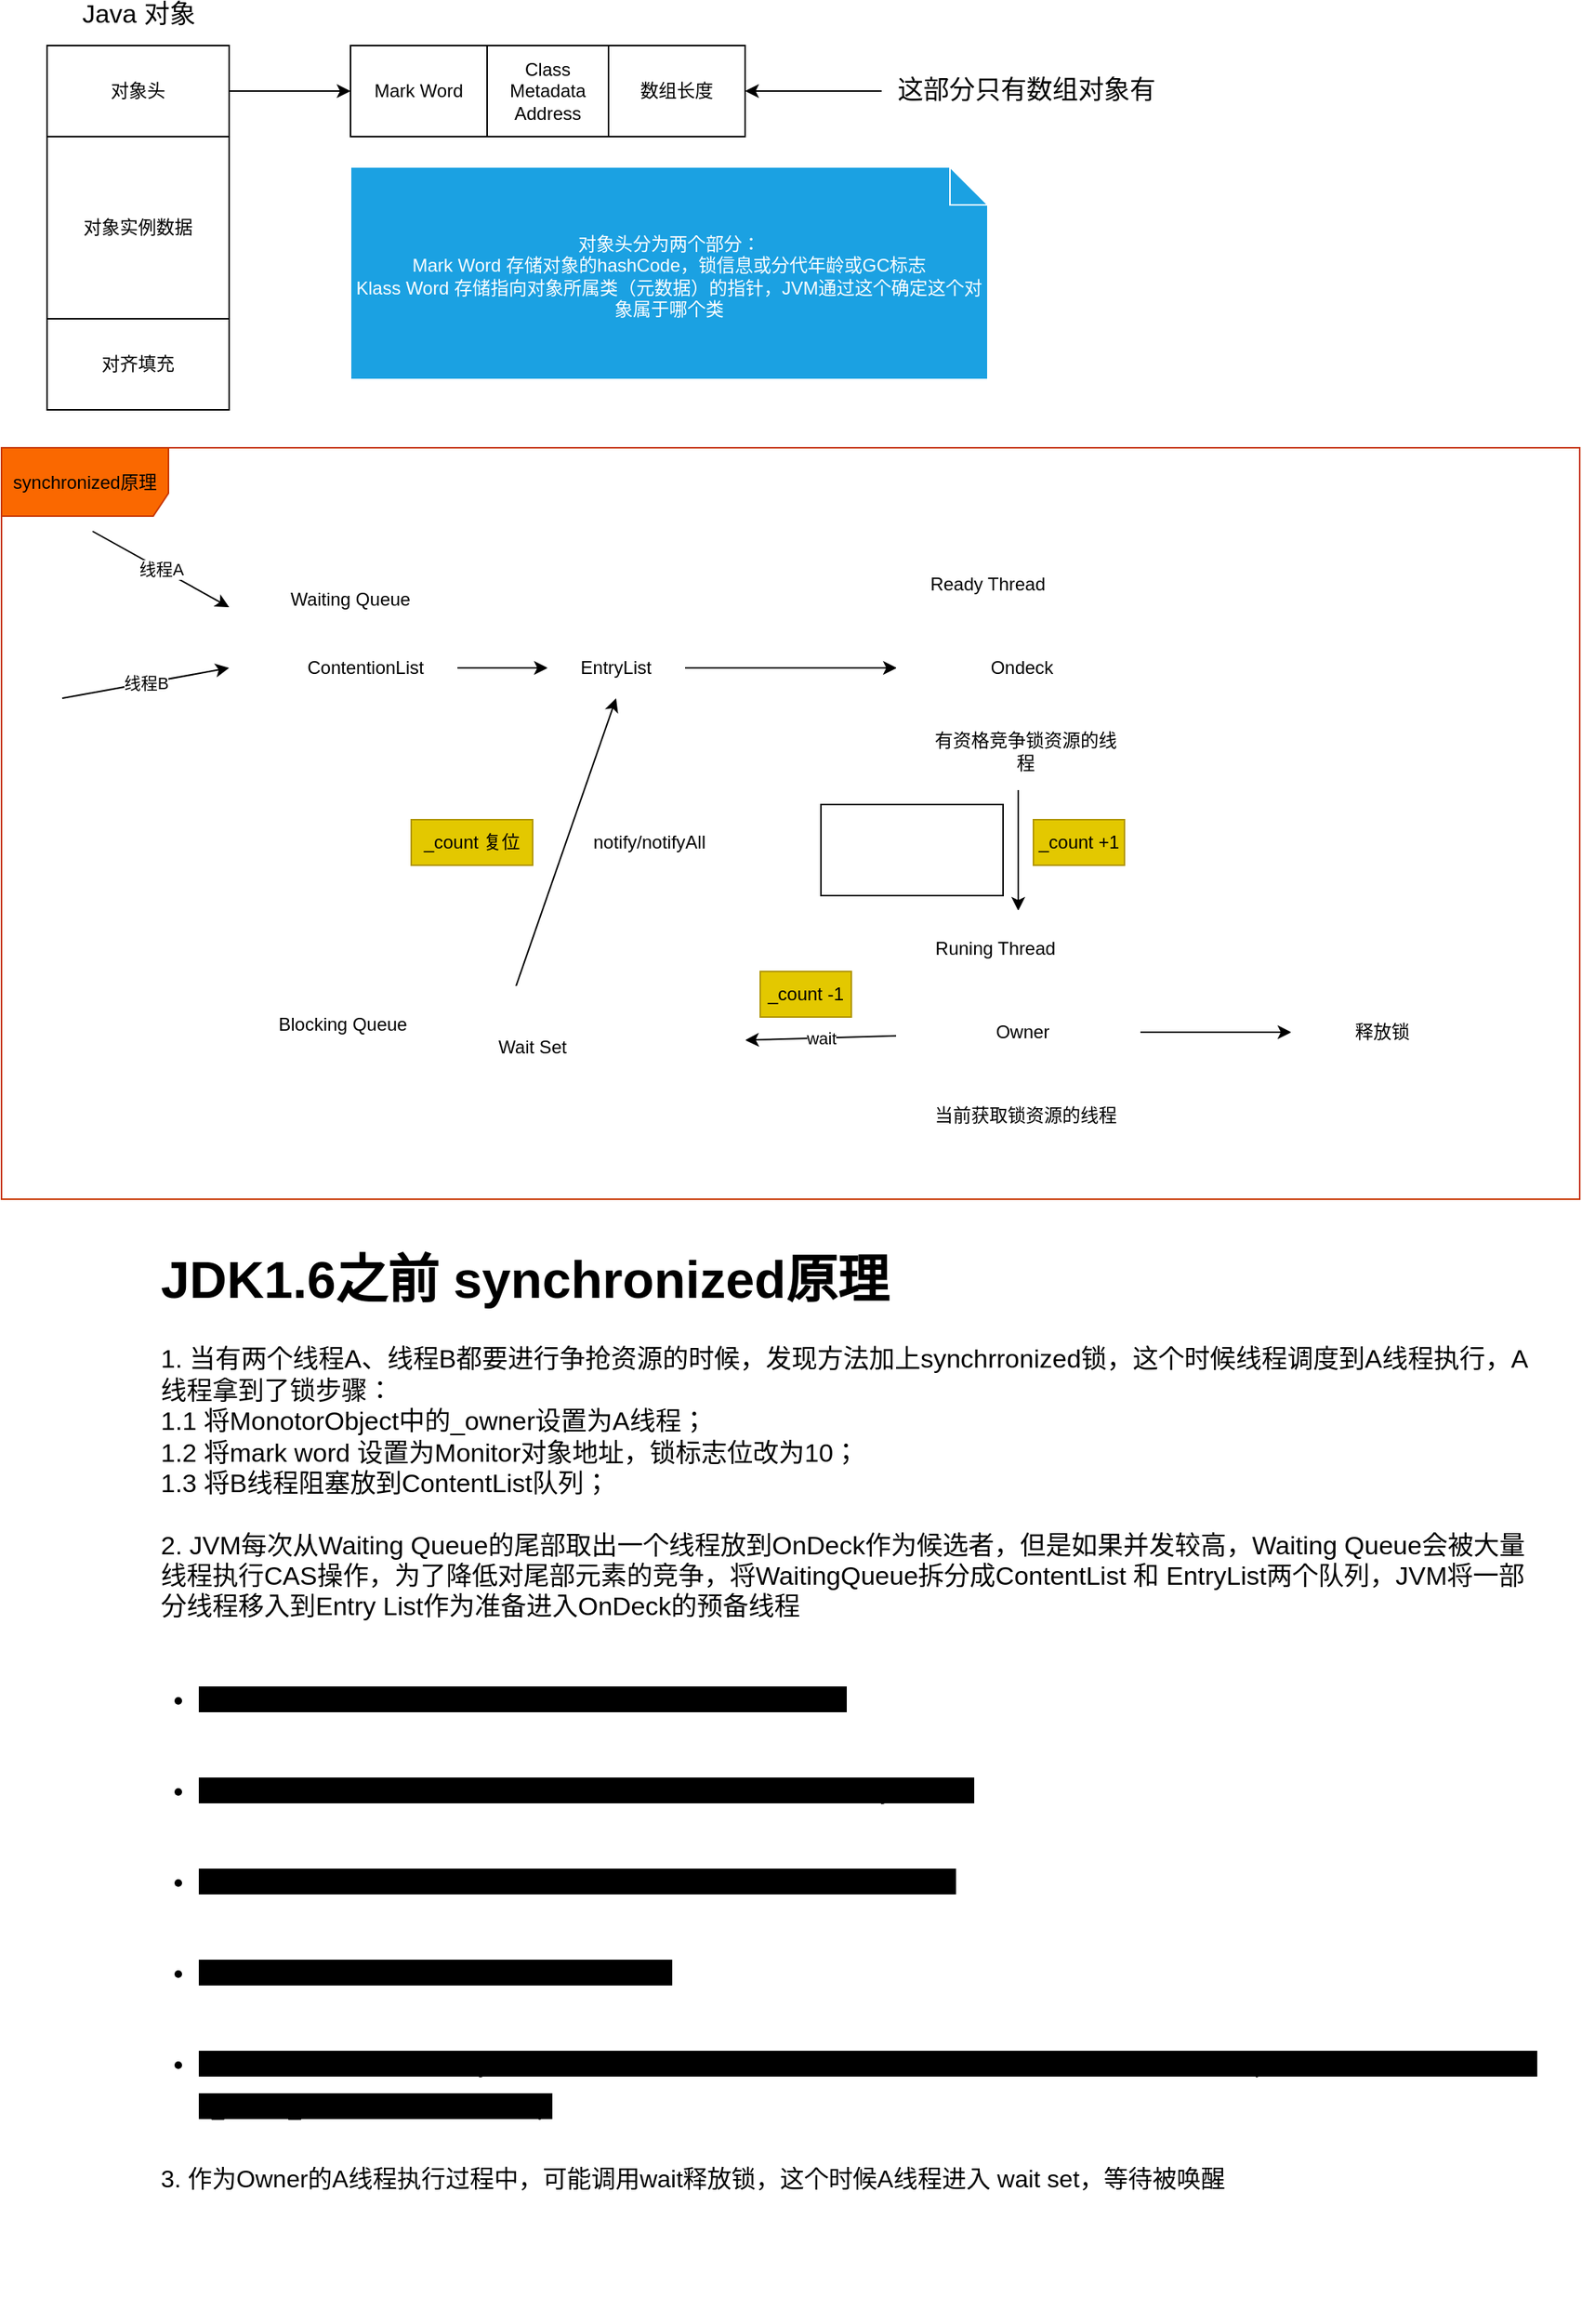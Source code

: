 <mxfile>
    <diagram id="CPlGFjRf_UXyZMOOJN9k" name="jdk1.6-synchronized原理">
        <mxGraphModel dx="1374" dy="790" grid="1" gridSize="10" guides="1" tooltips="1" connect="1" arrows="1" fold="1" page="1" pageScale="1" pageWidth="827" pageHeight="1169" math="0" shadow="0">
            <root>
                <mxCell id="0"/>
                <mxCell id="1" parent="0"/>
                <mxCell id="10" value="" style="edgeStyle=none;html=1;" parent="1" source="5" target="9" edge="1">
                    <mxGeometry relative="1" as="geometry"/>
                </mxCell>
                <mxCell id="5" value="对象头" style="rounded=0;whiteSpace=wrap;html=1;" parent="1" vertex="1">
                    <mxGeometry x="30" y="30" width="120" height="60" as="geometry"/>
                </mxCell>
                <mxCell id="6" value="对象实例数据" style="rounded=0;whiteSpace=wrap;html=1;" parent="1" vertex="1">
                    <mxGeometry x="30" y="90" width="120" height="120" as="geometry"/>
                </mxCell>
                <mxCell id="8" value="对齐填充" style="rounded=0;whiteSpace=wrap;html=1;" parent="1" vertex="1">
                    <mxGeometry x="30" y="210" width="120" height="60" as="geometry"/>
                </mxCell>
                <mxCell id="9" value="Mark Word" style="whiteSpace=wrap;html=1;rounded=0;" parent="1" vertex="1">
                    <mxGeometry x="230" y="30" width="90" height="60" as="geometry"/>
                </mxCell>
                <mxCell id="11" value="Class Metadata&lt;br&gt;Address" style="whiteSpace=wrap;html=1;rounded=0;" parent="1" vertex="1">
                    <mxGeometry x="320" y="30" width="80" height="60" as="geometry"/>
                </mxCell>
                <mxCell id="12" value="数组长度" style="whiteSpace=wrap;html=1;rounded=0;" parent="1" vertex="1">
                    <mxGeometry x="400" y="30" width="90" height="60" as="geometry"/>
                </mxCell>
                <mxCell id="97" value="&lt;p style=&quot;line-height: 1.6&quot;&gt;&lt;/p&gt;&lt;div&gt;&lt;span&gt;对象头分为两个部分：&lt;/span&gt;&lt;/div&gt;&lt;div&gt;&lt;span&gt;Mark Word 存储对象的hashCode，锁信息或分代年龄或GC标志&lt;/span&gt;&lt;/div&gt;&lt;div&gt;&lt;span&gt;Klass Word 存储指向对象所属类（元数据）的指针，JVM通过这个确定这个对象属于哪个类&lt;/span&gt;&lt;/div&gt;&lt;p&gt;&lt;/p&gt;" style="shape=note2;boundedLbl=1;whiteSpace=wrap;html=1;size=25;verticalAlign=top;align=center;fillColor=#1ba1e2;fontColor=#ffffff;strokeColor=#FFFFFF;" parent="1" vertex="1">
                    <mxGeometry x="230" y="110" width="420" height="140" as="geometry"/>
                </mxCell>
                <mxCell id="99" value="线程A" style="endArrow=classic;html=1;" parent="1" edge="1">
                    <mxGeometry width="50" height="50" relative="1" as="geometry">
                        <mxPoint x="60" y="350" as="sourcePoint"/>
                        <mxPoint x="150" y="400" as="targetPoint"/>
                    </mxGeometry>
                </mxCell>
                <mxCell id="100" value="线程B" style="endArrow=classic;html=1;" parent="1" edge="1">
                    <mxGeometry width="50" height="50" relative="1" as="geometry">
                        <mxPoint x="40" y="460" as="sourcePoint"/>
                        <mxPoint x="150" y="440" as="targetPoint"/>
                    </mxGeometry>
                </mxCell>
                <mxCell id="101" value="" style="rounded=0;whiteSpace=wrap;html=1;strokeColor=#FFFFFF;" parent="1" vertex="1">
                    <mxGeometry x="170" y="370" width="310" height="120" as="geometry"/>
                </mxCell>
                <mxCell id="102" value="Waiting Queue" style="text;html=1;strokeColor=none;fillColor=none;align=center;verticalAlign=middle;whiteSpace=wrap;rounded=0;" parent="1" vertex="1">
                    <mxGeometry x="180" y="380" width="100" height="30" as="geometry"/>
                </mxCell>
                <mxCell id="105" value="" style="edgeStyle=none;html=1;" parent="1" source="103" target="104" edge="1">
                    <mxGeometry relative="1" as="geometry"/>
                </mxCell>
                <mxCell id="103" value="ContentionList" style="rounded=0;whiteSpace=wrap;html=1;strokeColor=#FFFFFF;" parent="1" vertex="1">
                    <mxGeometry x="180" y="420" width="120" height="40" as="geometry"/>
                </mxCell>
                <mxCell id="111" style="edgeStyle=none;html=1;entryX=0;entryY=0.5;entryDx=0;entryDy=0;" parent="1" source="104" target="106" edge="1">
                    <mxGeometry relative="1" as="geometry"/>
                </mxCell>
                <mxCell id="104" value="EntryList" style="rounded=0;whiteSpace=wrap;html=1;strokeColor=#FFFFFF;" parent="1" vertex="1">
                    <mxGeometry x="360" y="420" width="90" height="40" as="geometry"/>
                </mxCell>
                <mxCell id="113" value="" style="edgeStyle=none;html=1;" parent="1" source="106" target="112" edge="1">
                    <mxGeometry relative="1" as="geometry"/>
                </mxCell>
                <mxCell id="106" value="" style="rounded=0;whiteSpace=wrap;html=1;strokeColor=#FFFFFF;" parent="1" vertex="1">
                    <mxGeometry x="590" y="360" width="160" height="160" as="geometry"/>
                </mxCell>
                <mxCell id="107" value="Ready Thread" style="text;html=1;strokeColor=none;fillColor=none;align=center;verticalAlign=middle;whiteSpace=wrap;rounded=0;" parent="1" vertex="1">
                    <mxGeometry x="600" y="370" width="100" height="30" as="geometry"/>
                </mxCell>
                <mxCell id="108" value="Ondeck" style="rounded=0;whiteSpace=wrap;html=1;strokeColor=#FFFFFF;" parent="1" vertex="1">
                    <mxGeometry x="625" y="410" width="95" height="60" as="geometry"/>
                </mxCell>
                <mxCell id="109" value="有资格竞争锁资源的线程" style="text;html=1;strokeColor=none;fillColor=none;align=center;verticalAlign=middle;whiteSpace=wrap;rounded=0;" parent="1" vertex="1">
                    <mxGeometry x="610" y="480" width="130" height="30" as="geometry"/>
                </mxCell>
                <mxCell id="119" value="" style="edgeStyle=none;html=1;" parent="1" source="112" target="118" edge="1">
                    <mxGeometry relative="1" as="geometry"/>
                </mxCell>
                <mxCell id="121" value="wait" style="edgeStyle=none;html=1;" parent="1" source="112" target="120" edge="1">
                    <mxGeometry relative="1" as="geometry"/>
                </mxCell>
                <mxCell id="112" value="" style="rounded=0;whiteSpace=wrap;html=1;strokeColor=#FFFFFF;" parent="1" vertex="1">
                    <mxGeometry x="590" y="600" width="160" height="160" as="geometry"/>
                </mxCell>
                <mxCell id="114" value="Runing Thread" style="text;html=1;strokeColor=none;fillColor=none;align=center;verticalAlign=middle;whiteSpace=wrap;rounded=0;" parent="1" vertex="1">
                    <mxGeometry x="600" y="610" width="110" height="30" as="geometry"/>
                </mxCell>
                <mxCell id="115" value="Owner" style="ellipse;whiteSpace=wrap;html=1;strokeColor=#FFFFFF;" parent="1" vertex="1">
                    <mxGeometry x="627.5" y="650" width="90" height="60" as="geometry"/>
                </mxCell>
                <mxCell id="117" value="当前获取锁资源的线程" style="text;html=1;strokeColor=none;fillColor=none;align=center;verticalAlign=middle;whiteSpace=wrap;rounded=0;" parent="1" vertex="1">
                    <mxGeometry x="610" y="720" width="130" height="30" as="geometry"/>
                </mxCell>
                <mxCell id="118" value="释放锁" style="whiteSpace=wrap;html=1;strokeColor=#FFFFFF;rounded=0;" parent="1" vertex="1">
                    <mxGeometry x="850" y="650" width="120" height="60" as="geometry"/>
                </mxCell>
                <mxCell id="124" style="edgeStyle=none;html=1;entryX=0.5;entryY=1;entryDx=0;entryDy=0;" parent="1" source="120" target="104" edge="1">
                    <mxGeometry relative="1" as="geometry"/>
                </mxCell>
                <mxCell id="120" value="" style="whiteSpace=wrap;html=1;strokeColor=#FFFFFF;rounded=0;" parent="1" vertex="1">
                    <mxGeometry x="160" y="650" width="330" height="80" as="geometry"/>
                </mxCell>
                <mxCell id="122" value="Blocking Queue" style="text;html=1;strokeColor=none;fillColor=none;align=center;verticalAlign=middle;whiteSpace=wrap;rounded=0;" parent="1" vertex="1">
                    <mxGeometry x="170" y="660" width="110" height="30" as="geometry"/>
                </mxCell>
                <mxCell id="123" value="Wait Set" style="rounded=0;whiteSpace=wrap;html=1;strokeColor=#FFFFFF;" parent="1" vertex="1">
                    <mxGeometry x="290" y="670" width="120" height="40" as="geometry"/>
                </mxCell>
                <mxCell id="125" value="notify/notifyAll" style="text;html=1;strokeColor=none;fillColor=none;align=center;verticalAlign=middle;whiteSpace=wrap;rounded=0;" parent="1" vertex="1">
                    <mxGeometry x="384" y="540" width="86" height="30" as="geometry"/>
                </mxCell>
                <mxCell id="126" value="_count +1" style="text;html=1;strokeColor=#B09500;fillColor=#e3c800;align=center;verticalAlign=middle;whiteSpace=wrap;rounded=0;fontColor=#000000;" parent="1" vertex="1">
                    <mxGeometry x="680" y="540" width="60" height="30" as="geometry"/>
                </mxCell>
                <mxCell id="127" value="_count -1" style="text;html=1;strokeColor=#B09500;fillColor=#e3c800;align=center;verticalAlign=middle;whiteSpace=wrap;rounded=0;fontColor=#000000;" parent="1" vertex="1">
                    <mxGeometry x="500" y="640" width="60" height="30" as="geometry"/>
                </mxCell>
                <mxCell id="128" value="_count 复位" style="text;html=1;strokeColor=#B09500;fillColor=#e3c800;align=center;verticalAlign=middle;whiteSpace=wrap;rounded=0;fontColor=#000000;" parent="1" vertex="1">
                    <mxGeometry x="270" y="540" width="80" height="30" as="geometry"/>
                </mxCell>
                <mxCell id="129" value="" style="rounded=0;whiteSpace=wrap;html=1;" parent="1" vertex="1">
                    <mxGeometry x="540" y="530" width="120" height="60" as="geometry"/>
                </mxCell>
                <mxCell id="131" value="synchronized原理" style="shape=umlFrame;whiteSpace=wrap;html=1;width=110;height=45;fillColor=#fa6800;fontColor=#000000;strokeColor=#C73500;" parent="1" vertex="1">
                    <mxGeometry y="295" width="1040" height="495" as="geometry"/>
                </mxCell>
                <mxCell id="a-W9i3x-PCgThSBnr66S-131" value="&lt;font style=&quot;font-size: 17px&quot;&gt;Java 对象&lt;/font&gt;" style="text;html=1;align=center;verticalAlign=middle;resizable=0;points=[];autosize=1;strokeColor=none;fillColor=none;" vertex="1" parent="1">
                    <mxGeometry x="45" width="90" height="20" as="geometry"/>
                </mxCell>
                <mxCell id="a-W9i3x-PCgThSBnr66S-133" style="edgeStyle=none;html=1;entryX=1;entryY=0.5;entryDx=0;entryDy=0;fontSize=17;" edge="1" parent="1" source="a-W9i3x-PCgThSBnr66S-132" target="12">
                    <mxGeometry relative="1" as="geometry"/>
                </mxCell>
                <mxCell id="a-W9i3x-PCgThSBnr66S-132" value="这部分只有数组对象有" style="text;html=1;align=center;verticalAlign=middle;resizable=0;points=[];autosize=1;strokeColor=none;fillColor=none;fontSize=17;" vertex="1" parent="1">
                    <mxGeometry x="580" y="45" width="190" height="30" as="geometry"/>
                </mxCell>
                <mxCell id="a-W9i3x-PCgThSBnr66S-134" value="&lt;h1&gt;JDK1.6之前 synchronized原理&lt;/h1&gt;&lt;div&gt;1. 当有两个线程A、线程B都要进行争抢资源的时候，发现方法加上synchrronized锁，这个时候线程调度到A线程执行，A线程拿到了锁步骤：&lt;/div&gt;&lt;div&gt;&lt;span&gt;&#9;&lt;/span&gt;1.1 将MonotorObject中的_owner设置为A线程；&lt;br&gt;&lt;/div&gt;&lt;div&gt;&lt;span&gt;&#9;&lt;/span&gt;1.2 将mark word 设置为Monitor对象地址，锁标志位改为10；&lt;br&gt;&lt;/div&gt;&lt;div&gt;&lt;span&gt;&#9;&lt;/span&gt;1.3 将B线程阻塞放到ContentList队列；&lt;br&gt;&lt;/div&gt;&lt;div&gt;&lt;br&gt;&lt;/div&gt;&lt;div&gt;2. JVM每次从Waiting Queue的尾部取出一个线程放到OnDeck作为候选者，但是如果并发较高，Waiting Queue会被大量线程执行CAS操作，为了降低对尾部元素的竞争，将WaitingQueue拆分成ContentList 和 EntryList两个队列，JVM将一部分线程移入到Entry List作为准备进入OnDeck的预备线程&lt;/div&gt;&lt;div&gt;&amp;nbsp;&amp;nbsp;&lt;/div&gt;&lt;div&gt;&lt;ul class=&quot;list-paddingleft-2&quot; style=&quot;margin: 8px 0px ; padding: 0px 0px 0px 25px ; outline: 0px ; max-width: 100% ; font-size: 16px ; box-sizing: border-box ; overflow-wrap: break-word&quot;&gt;&lt;li style=&quot;margin: 0px ; padding-top: 0px ; padding-bottom: 0px ; outline: 0px ; max-width: 100% ; box-sizing: border-box ; overflow-wrap: break-word&quot;&gt;&lt;section style=&quot;margin: 5px 0px ; padding: 0px ; outline: 0px ; max-width: 100% ; box-sizing: border-box ; overflow-wrap: break-word ; line-height: 26px&quot;&gt;&lt;p style=&quot;margin: 0px 0px 16px ; padding: 8px 0px ; outline: 0px ; max-width: 100% ; box-sizing: border-box ; clear: both ; min-height: 1em ; line-height: 1.75em ; overflow-wrap: break-word&quot;&gt;&lt;span style=&quot;background-color: rgb(0 , 0 , 0)&quot;&gt;所有请求锁的线程首先被放在ContentionList这个竞争队列中;&lt;/span&gt;&lt;/p&gt;&lt;/section&gt;&lt;/li&gt;&lt;li style=&quot;margin: 0px ; padding-top: 0px ; padding-bottom: 0px ; outline: 0px ; max-width: 100% ; box-sizing: border-box ; overflow-wrap: break-word&quot;&gt;&lt;section style=&quot;margin: 5px 0px ; padding: 0px ; outline: 0px ; max-width: 100% ; box-sizing: border-box ; overflow-wrap: break-word ; line-height: 26px&quot;&gt;&lt;p style=&quot;margin: 0px 0px 16px ; padding: 8px 0px ; outline: 0px ; max-width: 100% ; box-sizing: border-box ; clear: both ; min-height: 1em ; line-height: 1.75em ; overflow-wrap: break-word&quot;&gt;&lt;span style=&quot;background-color: rgb(0 , 0 , 0)&quot;&gt;Contention List 中那些有资格成为候选资源的线程被移动到 Entry List 中;&lt;/span&gt;&lt;/p&gt;&lt;/section&gt;&lt;/li&gt;&lt;li style=&quot;margin: 0px ; padding-top: 0px ; padding-bottom: 0px ; outline: 0px ; max-width: 100% ; box-sizing: border-box ; overflow-wrap: break-word&quot;&gt;&lt;section style=&quot;margin: 5px 0px ; padding: 0px ; outline: 0px ; max-width: 100% ; box-sizing: border-box ; overflow-wrap: break-word ; line-height: 26px&quot;&gt;&lt;p style=&quot;margin: 0px 0px 16px ; padding: 8px 0px ; outline: 0px ; max-width: 100% ; box-sizing: border-box ; clear: both ; min-height: 1em ; line-height: 1.75em ; overflow-wrap: break-word&quot;&gt;&lt;span style=&quot;background-color: rgb(0 , 0 , 0)&quot;&gt;任意时刻，最多只有一个线程正在竞争锁资源，该线程被成为 OnDeck;&lt;/span&gt;&lt;/p&gt;&lt;/section&gt;&lt;/li&gt;&lt;li style=&quot;margin: 0px ; padding-top: 0px ; padding-bottom: 0px ; outline: 0px ; max-width: 100% ; box-sizing: border-box ; overflow-wrap: break-word&quot;&gt;&lt;section style=&quot;margin: 5px 0px ; padding: 0px ; outline: 0px ; max-width: 100% ; box-sizing: border-box ; overflow-wrap: break-word ; line-height: 26px&quot;&gt;&lt;p style=&quot;margin: 0px 0px 16px ; padding: 8px 0px ; outline: 0px ; max-width: 100% ; box-sizing: border-box ; clear: both ; min-height: 1em ; line-height: 1.75em ; overflow-wrap: break-word&quot;&gt;&lt;span style=&quot;background-color: rgb(0 , 0 , 0)&quot;&gt;当前已经获取到所资源的线程被称为 Owner;&lt;/span&gt;&lt;/p&gt;&lt;/section&gt;&lt;/li&gt;&lt;li style=&quot;margin: 0px ; padding-top: 0px ; padding-bottom: 0px ; outline: 0px ; max-width: 100% ; box-sizing: border-box ; overflow-wrap: break-word&quot;&gt;&lt;section style=&quot;margin: 5px 0px ; padding: 0px ; outline: 0px ; max-width: 100% ; box-sizing: border-box ; overflow-wrap: break-word ; line-height: 26px&quot;&gt;&lt;p style=&quot;margin: 0px 0px 16px ; padding: 8px 0px ; outline: 0px ; max-width: 100% ; box-sizing: border-box ; clear: both ; min-height: 1em ; line-height: 1.75em ; overflow-wrap: break-word&quot;&gt;&lt;span style=&quot;background-color: rgb(0 , 0 , 0)&quot;&gt;处于 ContentionList、EntryList、WaitSet 中的线程都处于阻塞状态，该阻塞是由操作系统来完成的(Linux 内核下采用&amp;nbsp;&lt;code style=&quot;margin: 0px 2px ; padding: 2px 4px ; outline: 0px ; max-width: 100% ; box-sizing: border-box ; overflow-wrap: break-word ; font-size: 14px ; border-radius: 4px ; font-family: &amp;#34;operator mono&amp;#34; , &amp;#34;consolas&amp;#34; , &amp;#34;monaco&amp;#34; , &amp;#34;menlo&amp;#34; , monospace ; word-break: break-all&quot;&gt;pthread_mutex_lock&lt;/code&gt;&amp;nbsp;内核函数实现的);&lt;/span&gt;&lt;/p&gt;&lt;/section&gt;&lt;/li&gt;&lt;/ul&gt;&lt;div&gt;&lt;span style=&quot;font-size: 16px&quot;&gt;3. 作为Owner的A线程执行过程中，可能调用wait释放锁，这个时候A线程进入 wait set，等待被唤醒&lt;/span&gt;&lt;/div&gt;&lt;/div&gt;" style="text;html=1;spacing=5;spacingTop=-20;whiteSpace=wrap;overflow=hidden;rounded=0;fontSize=17;" vertex="1" parent="1">
                    <mxGeometry x="100" y="810" width="920" height="720" as="geometry"/>
                </mxCell>
            </root>
        </mxGraphModel>
    </diagram>
    <diagram id="V0z3SnmaP-mjtXuz5StO" name="锁升级过程">
        <mxGraphModel dx="2201" dy="1959" grid="1" gridSize="10" guides="1" tooltips="1" connect="1" arrows="1" fold="1" page="1" pageScale="1" pageWidth="827" pageHeight="1169" math="0" shadow="0">
            <root>
                <mxCell id="08EBCcH2ibFAGmpeRigs-0"/>
                <mxCell id="08EBCcH2ibFAGmpeRigs-1" parent="08EBCcH2ibFAGmpeRigs-0"/>
                <mxCell id="OaSillOnF8LsLLJR6WYJ-26" value="偏向锁获取" style="shape=umlFrame;whiteSpace=wrap;html=1;fontSize=10;dashed=1;fillColor=#6d8764;fontColor=#ffffff;strokeColor=#3A5431;" parent="08EBCcH2ibFAGmpeRigs-1" vertex="1">
                    <mxGeometry x="-30" y="90" width="650" height="750" as="geometry"/>
                </mxCell>
                <mxCell id="OaSillOnF8LsLLJR6WYJ-2" value="" style="edgeStyle=none;html=1;fillColor=#1ba1e2;strokeColor=#006EAF;" parent="08EBCcH2ibFAGmpeRigs-1" source="OaSillOnF8LsLLJR6WYJ-0" target="OaSillOnF8LsLLJR6WYJ-1" edge="1">
                    <mxGeometry relative="1" as="geometry"/>
                </mxCell>
                <mxCell id="OaSillOnF8LsLLJR6WYJ-0" value="线程" style="rounded=0;whiteSpace=wrap;html=1;fillColor=#1ba1e2;fontColor=#ffffff;strokeColor=#006EAF;" parent="08EBCcH2ibFAGmpeRigs-1" vertex="1">
                    <mxGeometry x="30" y="130" width="120" height="60" as="geometry"/>
                </mxCell>
                <mxCell id="OaSillOnF8LsLLJR6WYJ-4" value="" style="edgeStyle=none;html=1;fillColor=#1ba1e2;strokeColor=#006EAF;" parent="08EBCcH2ibFAGmpeRigs-1" source="OaSillOnF8LsLLJR6WYJ-1" target="OaSillOnF8LsLLJR6WYJ-3" edge="1">
                    <mxGeometry relative="1" as="geometry"/>
                </mxCell>
                <mxCell id="OaSillOnF8LsLLJR6WYJ-1" value="查看锁目前状态" style="rhombus;whiteSpace=wrap;html=1;rounded=0;fillColor=#1ba1e2;fontColor=#ffffff;strokeColor=#006EAF;" parent="08EBCcH2ibFAGmpeRigs-1" vertex="1">
                    <mxGeometry x="250" y="120" width="120" height="90" as="geometry"/>
                </mxCell>
                <mxCell id="OaSillOnF8LsLLJR6WYJ-7" value="是" style="edgeStyle=none;html=1;fillColor=#1ba1e2;strokeColor=#006EAF;" parent="08EBCcH2ibFAGmpeRigs-1" source="OaSillOnF8LsLLJR6WYJ-3" target="OaSillOnF8LsLLJR6WYJ-6" edge="1">
                    <mxGeometry relative="1" as="geometry"/>
                </mxCell>
                <mxCell id="OaSillOnF8LsLLJR6WYJ-9" value="否" style="edgeStyle=none;html=1;fillColor=#1ba1e2;strokeColor=#006EAF;" parent="08EBCcH2ibFAGmpeRigs-1" source="OaSillOnF8LsLLJR6WYJ-3" target="OaSillOnF8LsLLJR6WYJ-8" edge="1">
                    <mxGeometry relative="1" as="geometry"/>
                </mxCell>
                <mxCell id="OaSillOnF8LsLLJR6WYJ-3" value="是否偏向锁" style="rhombus;whiteSpace=wrap;html=1;rounded=0;fillColor=#1ba1e2;fontColor=#ffffff;strokeColor=#006EAF;" parent="08EBCcH2ibFAGmpeRigs-1" vertex="1">
                    <mxGeometry x="250" y="290" width="120" height="90" as="geometry"/>
                </mxCell>
                <mxCell id="OaSillOnF8LsLLJR6WYJ-5" value="01 标志位" style="text;html=1;align=center;verticalAlign=middle;resizable=0;points=[];autosize=1;strokeColor=none;fillColor=none;" parent="08EBCcH2ibFAGmpeRigs-1" vertex="1">
                    <mxGeometry x="320" y="240" width="70" height="20" as="geometry"/>
                </mxCell>
                <mxCell id="OaSillOnF8LsLLJR6WYJ-24" style="edgeStyle=orthogonalEdgeStyle;rounded=0;html=1;fontSize=10;strokeColor=#006EAF;fillColor=#1ba1e2;" parent="08EBCcH2ibFAGmpeRigs-1" source="OaSillOnF8LsLLJR6WYJ-6" edge="1">
                    <mxGeometry relative="1" as="geometry">
                        <mxPoint x="307.5" y="630" as="targetPoint"/>
                    </mxGeometry>
                </mxCell>
                <mxCell id="OaSillOnF8LsLLJR6WYJ-6" value="&lt;font style=&quot;font-size: 10px&quot;&gt;&lt;br&gt;检查对象头的&lt;br&gt;MarkWord记录&lt;br&gt;是否是当前的&lt;br&gt;线程ID&lt;/font&gt;" style="rhombus;whiteSpace=wrap;html=1;rounded=0;fillColor=#1ba1e2;fontColor=#ffffff;strokeColor=#006EAF;" parent="08EBCcH2ibFAGmpeRigs-1" vertex="1">
                    <mxGeometry x="245" y="450" width="125" height="90" as="geometry"/>
                </mxCell>
                <mxCell id="OaSillOnF8LsLLJR6WYJ-25" value="成功" style="edgeStyle=orthogonalEdgeStyle;rounded=0;html=1;entryX=1;entryY=0.5;entryDx=0;entryDy=0;fontSize=10;strokeColor=#006EAF;fillColor=#1ba1e2;" parent="08EBCcH2ibFAGmpeRigs-1" source="OaSillOnF8LsLLJR6WYJ-8" target="OaSillOnF8LsLLJR6WYJ-18" edge="1">
                    <mxGeometry relative="1" as="geometry">
                        <Array as="points">
                            <mxPoint x="510" y="655"/>
                        </Array>
                    </mxGeometry>
                </mxCell>
                <mxCell id="OaSillOnF8LsLLJR6WYJ-28" value="失败" style="edgeStyle=orthogonalEdgeStyle;rounded=0;html=1;fontSize=10;strokeColor=default;" parent="08EBCcH2ibFAGmpeRigs-1" source="OaSillOnF8LsLLJR6WYJ-8" target="OaSillOnF8LsLLJR6WYJ-27" edge="1">
                    <mxGeometry relative="1" as="geometry"/>
                </mxCell>
                <mxCell id="OaSillOnF8LsLLJR6WYJ-8" value="CAS操作替换&lt;br&gt;ThreadID" style="whiteSpace=wrap;html=1;rounded=0;fillColor=#1ba1e2;fontColor=#ffffff;strokeColor=#006EAF;" parent="08EBCcH2ibFAGmpeRigs-1" vertex="1">
                    <mxGeometry x="450" y="305" width="120" height="60" as="geometry"/>
                </mxCell>
                <mxCell id="OaSillOnF8LsLLJR6WYJ-16" value="否" style="rounded=0;html=1;edgeStyle=orthogonalEdgeStyle;exitX=1;exitY=0.5;exitDx=0;exitDy=0;fillColor=#1ba1e2;strokeColor=#006EAF;" parent="08EBCcH2ibFAGmpeRigs-1" source="OaSillOnF8LsLLJR6WYJ-6" edge="1">
                    <mxGeometry relative="1" as="geometry">
                        <mxPoint x="430" y="334" as="targetPoint"/>
                        <mxPoint x="375" y="500" as="sourcePoint"/>
                        <Array as="points">
                            <mxPoint x="430" y="495"/>
                        </Array>
                    </mxGeometry>
                </mxCell>
                <mxCell id="OaSillOnF8LsLLJR6WYJ-21" value="" style="edgeStyle=orthogonalEdgeStyle;rounded=0;html=1;fillColor=#1ba1e2;strokeColor=#006EAF;" parent="08EBCcH2ibFAGmpeRigs-1" source="OaSillOnF8LsLLJR6WYJ-18" target="OaSillOnF8LsLLJR6WYJ-20" edge="1">
                    <mxGeometry relative="1" as="geometry"/>
                </mxCell>
                <mxCell id="OaSillOnF8LsLLJR6WYJ-18" value="获取偏向锁&lt;br&gt;ThreadID|epoch(是否偏向锁)1|（标志位）01" style="whiteSpace=wrap;html=1;rounded=0;fillColor=#1ba1e2;fontColor=#ffffff;strokeColor=#006EAF;" parent="08EBCcH2ibFAGmpeRigs-1" vertex="1">
                    <mxGeometry x="185" y="630" width="250" height="50" as="geometry"/>
                </mxCell>
                <mxCell id="OaSillOnF8LsLLJR6WYJ-20" value="执行同步代码" style="whiteSpace=wrap;html=1;rounded=0;fillColor=#1ba1e2;fontColor=#ffffff;strokeColor=#006EAF;" parent="08EBCcH2ibFAGmpeRigs-1" vertex="1">
                    <mxGeometry x="250" y="775" width="120" height="60" as="geometry"/>
                </mxCell>
                <mxCell id="OaSillOnF8LsLLJR6WYJ-30" value="" style="edgeStyle=orthogonalEdgeStyle;rounded=0;html=1;fontSize=10;strokeColor=default;" parent="08EBCcH2ibFAGmpeRigs-1" source="OaSillOnF8LsLLJR6WYJ-27" target="OaSillOnF8LsLLJR6WYJ-29" edge="1">
                    <mxGeometry relative="1" as="geometry"/>
                </mxCell>
                <mxCell id="OaSillOnF8LsLLJR6WYJ-27" value="偏向锁撤销" style="whiteSpace=wrap;html=1;rounded=0;" parent="08EBCcH2ibFAGmpeRigs-1" vertex="1">
                    <mxGeometry x="720" y="305" width="120" height="60" as="geometry"/>
                </mxCell>
                <mxCell id="OaSillOnF8LsLLJR6WYJ-34" value="" style="edgeStyle=orthogonalEdgeStyle;rounded=0;html=1;fontSize=12;strokeColor=default;" parent="08EBCcH2ibFAGmpeRigs-1" source="OaSillOnF8LsLLJR6WYJ-29" target="OaSillOnF8LsLLJR6WYJ-33" edge="1">
                    <mxGeometry relative="1" as="geometry"/>
                </mxCell>
                <mxCell id="OaSillOnF8LsLLJR6WYJ-29" value="暂停持有偏向锁的线程" style="whiteSpace=wrap;html=1;rounded=0;" parent="08EBCcH2ibFAGmpeRigs-1" vertex="1">
                    <mxGeometry x="720" y="445" width="120" height="60" as="geometry"/>
                </mxCell>
                <mxCell id="OaSillOnF8LsLLJR6WYJ-31" value="&lt;font style=&quot;font-size: 12px&quot;&gt;原持有偏向锁的线程到达&lt;br&gt;全局安全点&lt;/font&gt;" style="text;html=1;align=center;verticalAlign=middle;resizable=0;points=[];autosize=1;strokeColor=none;fillColor=none;fontSize=10;" parent="08EBCcH2ibFAGmpeRigs-1" vertex="1">
                    <mxGeometry x="620" y="390" width="150" height="30" as="geometry"/>
                </mxCell>
                <mxCell id="OaSillOnF8LsLLJR6WYJ-38" style="edgeStyle=orthogonalEdgeStyle;rounded=0;html=1;entryX=0.5;entryY=1;entryDx=0;entryDy=0;fontSize=12;strokeColor=default;" parent="08EBCcH2ibFAGmpeRigs-1" source="OaSillOnF8LsLLJR6WYJ-33" target="OaSillOnF8LsLLJR6WYJ-36" edge="1">
                    <mxGeometry relative="1" as="geometry">
                        <Array as="points">
                            <mxPoint x="780" y="900"/>
                            <mxPoint x="-110" y="900"/>
                        </Array>
                    </mxGeometry>
                </mxCell>
                <mxCell id="OaSillOnF8LsLLJR6WYJ-33" value="检查原持有偏向锁&lt;br&gt;的线程状态" style="rhombus;whiteSpace=wrap;html=1;rounded=0;" parent="08EBCcH2ibFAGmpeRigs-1" vertex="1">
                    <mxGeometry x="710" y="575" width="140" height="75" as="geometry"/>
                </mxCell>
                <mxCell id="OaSillOnF8LsLLJR6WYJ-40" value="" style="edgeStyle=orthogonalEdgeStyle;rounded=0;html=1;fontSize=12;strokeColor=#2D7600;fillColor=#60a917;" parent="08EBCcH2ibFAGmpeRigs-1" source="OaSillOnF8LsLLJR6WYJ-36" target="OaSillOnF8LsLLJR6WYJ-39" edge="1">
                    <mxGeometry relative="1" as="geometry"/>
                </mxCell>
                <mxCell id="OaSillOnF8LsLLJR6WYJ-36" value="原持有偏向锁的线程 释放锁&lt;br&gt;空| (是否偏向锁)0|标志位01" style="rounded=1;whiteSpace=wrap;html=1;fontSize=12;fillColor=#60a917;fontColor=#ffffff;strokeColor=#2D7600;" parent="08EBCcH2ibFAGmpeRigs-1" vertex="1">
                    <mxGeometry x="-230" y="715" width="240" height="60" as="geometry"/>
                </mxCell>
                <mxCell id="OaSillOnF8LsLLJR6WYJ-41" style="edgeStyle=orthogonalEdgeStyle;rounded=0;html=1;entryX=0;entryY=0.5;entryDx=0;entryDy=0;fontSize=12;strokeColor=#2D7600;fillColor=#60a917;" parent="08EBCcH2ibFAGmpeRigs-1" source="OaSillOnF8LsLLJR6WYJ-39" target="OaSillOnF8LsLLJR6WYJ-6" edge="1">
                    <mxGeometry relative="1" as="geometry">
                        <Array as="points">
                            <mxPoint x="-110" y="495"/>
                        </Array>
                    </mxGeometry>
                </mxCell>
                <mxCell id="OaSillOnF8LsLLJR6WYJ-39" value="唤醒原持有偏向&lt;br&gt;锁的线程" style="whiteSpace=wrap;html=1;rounded=1;" parent="08EBCcH2ibFAGmpeRigs-1" vertex="1">
                    <mxGeometry x="-170" y="575" width="120" height="60" as="geometry"/>
                </mxCell>
                <mxCell id="OaSillOnF8LsLLJR6WYJ-45" value="" style="edgeStyle=orthogonalEdgeStyle;rounded=0;html=1;fontSize=10;strokeColor=default;" parent="08EBCcH2ibFAGmpeRigs-1" source="OaSillOnF8LsLLJR6WYJ-46" target="OaSillOnF8LsLLJR6WYJ-48" edge="1">
                    <mxGeometry relative="1" as="geometry"/>
                </mxCell>
                <mxCell id="OaSillOnF8LsLLJR6WYJ-46" value="偏向锁撤销" style="whiteSpace=wrap;html=1;rounded=0;" parent="08EBCcH2ibFAGmpeRigs-1" vertex="1">
                    <mxGeometry x="720" y="305" width="120" height="60" as="geometry"/>
                </mxCell>
                <mxCell id="OaSillOnF8LsLLJR6WYJ-47" value="" style="edgeStyle=orthogonalEdgeStyle;rounded=0;html=1;fontSize=12;strokeColor=default;" parent="08EBCcH2ibFAGmpeRigs-1" source="OaSillOnF8LsLLJR6WYJ-48" target="OaSillOnF8LsLLJR6WYJ-50" edge="1">
                    <mxGeometry relative="1" as="geometry"/>
                </mxCell>
                <mxCell id="OaSillOnF8LsLLJR6WYJ-48" value="暂停持有偏向锁的线程" style="whiteSpace=wrap;html=1;rounded=0;" parent="08EBCcH2ibFAGmpeRigs-1" vertex="1">
                    <mxGeometry x="720" y="445" width="120" height="60" as="geometry"/>
                </mxCell>
                <mxCell id="OaSillOnF8LsLLJR6WYJ-50" value="检查原持有偏向锁&lt;br&gt;的线程状态" style="rhombus;whiteSpace=wrap;html=1;rounded=0;" parent="08EBCcH2ibFAGmpeRigs-1" vertex="1">
                    <mxGeometry x="710" y="575" width="140" height="75" as="geometry"/>
                </mxCell>
                <mxCell id="OaSillOnF8LsLLJR6WYJ-51" value="升级轻量锁" style="whiteSpace=wrap;html=1;rounded=0;fillColor=#60a917;fontColor=#ffffff;strokeColor=#2D7600;" parent="08EBCcH2ibFAGmpeRigs-1" vertex="1">
                    <mxGeometry x="720" y="730" width="120" height="60" as="geometry"/>
                </mxCell>
                <mxCell id="OaSillOnF8LsLLJR6WYJ-53" style="edgeStyle=orthogonalEdgeStyle;rounded=0;html=1;entryX=0.5;entryY=1;entryDx=0;entryDy=0;fontSize=12;strokeColor=default;" parent="08EBCcH2ibFAGmpeRigs-1" source="OaSillOnF8LsLLJR6WYJ-50" edge="1">
                    <mxGeometry relative="1" as="geometry">
                        <mxPoint x="-110" y="775" as="targetPoint"/>
                        <Array as="points">
                            <mxPoint x="780" y="900"/>
                            <mxPoint x="-110" y="900"/>
                        </Array>
                    </mxGeometry>
                </mxCell>
                <mxCell id="OaSillOnF8LsLLJR6WYJ-54" value="失败" style="edgeStyle=orthogonalEdgeStyle;rounded=0;html=1;fontSize=10;strokeColor=default;" parent="08EBCcH2ibFAGmpeRigs-1" target="OaSillOnF8LsLLJR6WYJ-46" edge="1">
                    <mxGeometry relative="1" as="geometry">
                        <mxPoint x="570" y="335" as="sourcePoint"/>
                    </mxGeometry>
                </mxCell>
                <mxCell id="OaSillOnF8LsLLJR6WYJ-55" value="" style="edgeStyle=orthogonalEdgeStyle;rounded=0;html=1;fontSize=10;strokeColor=#2D7600;fillColor=#60a917;" parent="08EBCcH2ibFAGmpeRigs-1" source="OaSillOnF8LsLLJR6WYJ-56" target="OaSillOnF8LsLLJR6WYJ-58" edge="1">
                    <mxGeometry relative="1" as="geometry"/>
                </mxCell>
                <mxCell id="OaSillOnF8LsLLJR6WYJ-56" value="偏向锁撤销" style="whiteSpace=wrap;html=1;rounded=0;fillColor=#60a917;fontColor=#ffffff;strokeColor=#2D7600;" parent="08EBCcH2ibFAGmpeRigs-1" vertex="1">
                    <mxGeometry x="720" y="305" width="120" height="60" as="geometry"/>
                </mxCell>
                <mxCell id="OaSillOnF8LsLLJR6WYJ-57" value="" style="edgeStyle=orthogonalEdgeStyle;rounded=0;html=1;fontSize=12;strokeColor=#2D7600;fillColor=#60a917;" parent="08EBCcH2ibFAGmpeRigs-1" source="OaSillOnF8LsLLJR6WYJ-58" target="OaSillOnF8LsLLJR6WYJ-60" edge="1">
                    <mxGeometry relative="1" as="geometry"/>
                </mxCell>
                <mxCell id="OaSillOnF8LsLLJR6WYJ-58" value="暂停持有偏向锁的线程" style="whiteSpace=wrap;html=1;rounded=0;fillColor=#60a917;fontColor=#ffffff;strokeColor=#2D7600;" parent="08EBCcH2ibFAGmpeRigs-1" vertex="1">
                    <mxGeometry x="720" y="445" width="120" height="60" as="geometry"/>
                </mxCell>
                <mxCell id="ojDq2o7mNhecww8odCxW-5" style="edgeStyle=none;html=1;entryX=0.5;entryY=0;entryDx=0;entryDy=0;fontSize=15;fontColor=#FFFFFF;" parent="08EBCcH2ibFAGmpeRigs-1" source="OaSillOnF8LsLLJR6WYJ-60" target="OaSillOnF8LsLLJR6WYJ-51" edge="1">
                    <mxGeometry relative="1" as="geometry"/>
                </mxCell>
                <mxCell id="OaSillOnF8LsLLJR6WYJ-60" value="检查原持有偏向锁&lt;br&gt;的线程状态" style="rhombus;whiteSpace=wrap;html=1;rounded=0;fillColor=#60a917;fontColor=#ffffff;strokeColor=#2D7600;" parent="08EBCcH2ibFAGmpeRigs-1" vertex="1">
                    <mxGeometry x="710" y="575" width="140" height="75" as="geometry"/>
                </mxCell>
                <mxCell id="OaSillOnF8LsLLJR6WYJ-62" value="未退出代码块" style="text;html=1;align=center;verticalAlign=middle;resizable=0;points=[];autosize=1;strokeColor=#2D7600;fillColor=#60a917;fontSize=12;fontColor=#ffffff;" parent="08EBCcH2ibFAGmpeRigs-1" vertex="1">
                    <mxGeometry x="680" y="670" width="90" height="20" as="geometry"/>
                </mxCell>
                <mxCell id="OaSillOnF8LsLLJR6WYJ-63" style="edgeStyle=orthogonalEdgeStyle;rounded=0;html=1;entryX=0.5;entryY=1;entryDx=0;entryDy=0;fontSize=12;strokeColor=#2D7600;fillColor=#60a917;" parent="08EBCcH2ibFAGmpeRigs-1" source="OaSillOnF8LsLLJR6WYJ-60" edge="1">
                    <mxGeometry relative="1" as="geometry">
                        <mxPoint x="-110" y="775" as="targetPoint"/>
                        <Array as="points">
                            <mxPoint x="780" y="900"/>
                            <mxPoint x="-110" y="900"/>
                        </Array>
                    </mxGeometry>
                </mxCell>
                <mxCell id="OaSillOnF8LsLLJR6WYJ-64" value="失败" style="edgeStyle=orthogonalEdgeStyle;rounded=0;html=1;fontSize=10;strokeColor=#2D7600;fillColor=#60a917;" parent="08EBCcH2ibFAGmpeRigs-1" target="OaSillOnF8LsLLJR6WYJ-56" edge="1">
                    <mxGeometry relative="1" as="geometry">
                        <mxPoint x="570" y="335" as="sourcePoint"/>
                    </mxGeometry>
                </mxCell>
                <mxCell id="OaSillOnF8LsLLJR6WYJ-65" value="唤醒原持有偏向&lt;br&gt;锁的线程" style="whiteSpace=wrap;html=1;rounded=1;fillColor=#60a917;fontColor=#ffffff;strokeColor=#2D7600;" parent="08EBCcH2ibFAGmpeRigs-1" vertex="1">
                    <mxGeometry x="-170" y="575" width="120" height="60" as="geometry"/>
                </mxCell>
                <mxCell id="eOUTeHo2OqOX0tJTuDkn-1" value="&amp;nbsp; &amp;nbsp; &amp;nbsp; &amp;nbsp; &amp;nbsp; &amp;nbsp; &amp;nbsp; &amp;nbsp; &amp;nbsp; &amp;nbsp; &amp;nbsp; &amp;nbsp; &amp;nbsp; &amp;nbsp; &amp;nbsp; &amp;nbsp; &amp;nbsp; &amp;nbsp; &amp;nbsp; &amp;nbsp; &amp;nbsp;" style="shape=note2;boundedLbl=1;whiteSpace=wrap;html=1;size=25;verticalAlign=top;align=left;" parent="08EBCcH2ibFAGmpeRigs-1" vertex="1">
                    <mxGeometry x="185" y="-30" width="545" height="110" as="geometry"/>
                </mxCell>
                <mxCell id="eOUTeHo2OqOX0tJTuDkn-2" value="&lt;font style=&quot;font-size: 16px&quot;&gt;轻量级锁的获取&lt;/font&gt;" style="rounded=0;whiteSpace=wrap;html=1;fillColor=#60a917;fontColor=#ffffff;strokeColor=#2D7600;" parent="08EBCcH2ibFAGmpeRigs-1" vertex="1">
                    <mxGeometry x="200" y="-20" width="120" height="60" as="geometry"/>
                </mxCell>
                <mxCell id="eOUTeHo2OqOX0tJTuDkn-3" value="偏向锁的获取" style="rounded=0;whiteSpace=wrap;html=1;fontSize=16;fillColor=#1ba1e2;fontColor=#ffffff;strokeColor=#006EAF;" parent="08EBCcH2ibFAGmpeRigs-1" vertex="1">
                    <mxGeometry x="520" y="-20" width="120" height="60" as="geometry"/>
                </mxCell>
                <mxCell id="ojDq2o7mNhecww8odCxW-1" value="&lt;p class=&quot;MsoNormal&quot; style=&quot;margin-bottom: 2pt ; text-indent: 8pt ; line-height: 7.5pt ; font-size: 15px&quot;&gt;&lt;font style=&quot;font-size: 15px&quot; color=&quot;#ffffff&quot;&gt;&lt;span lang=&quot;EN-US&quot;&gt;1&lt;/span&gt;．首先获取镇对象的&lt;span lang=&quot;EN-US&quot;&gt;Markword&lt;/span&gt;，判新是否处于可偏向状态。（&lt;span lang=&quot;EN-US&quot;&gt;biased&lt;/span&gt;＿&lt;span lang=&quot;EN-US&quot;&gt;lock-1&lt;/span&gt;，&lt;span lang=&quot;EN-US&quot;&gt;BThreadid&lt;/span&gt;为空）&lt;span lang=&quot;EN-US&quot;&gt;&lt;/span&gt;&lt;/font&gt;&lt;/p&gt;&lt;font style=&quot;font-size: 15px&quot; color=&quot;#ffffff&quot;&gt;&lt;br&gt;&lt;br&gt;&lt;/font&gt;&lt;p class=&quot;MsoNormal&quot; style=&quot;text-indent: 8pt ; line-height: 7.5pt ; font-size: 15px&quot;&gt;&lt;font style=&quot;font-size: 15px&quot; color=&quot;#ffffff&quot;&gt;&lt;span lang=&quot;EN-US&quot;&gt;2&lt;/span&gt;．如果是可偏向状态，则通过&lt;span lang=&quot;EN-US&quot;&gt;CAS&lt;/span&gt;操作，把当前线程的&lt;span lang=&quot;EN-US&quot;&gt;ID&lt;/span&gt;写入到&lt;span lang=&quot;EN-US&quot;&gt;MarkWord&lt;/span&gt;）如果&lt;/font&gt;&lt;/p&gt;&lt;p class=&quot;MsoNormal&quot; style=&quot;text-indent: 8pt ; line-height: 7.5pt ; font-size: 15px&quot;&gt;&lt;font style=&quot;font-size: 15px&quot; color=&quot;#ffffff&quot;&gt;&lt;span lang=&quot;EN-US&quot;&gt;&lt;br&gt;cas &lt;/span&gt;成功，那么&lt;span lang=&quot;EN-US&quot;&gt; markword&lt;/span&gt;就会变成这样，表示已经&lt;span lang=&quot;EN-US&quot;&gt;&lt;/span&gt;&lt;/font&gt;&lt;/p&gt;&lt;font style=&quot;font-size: 15px&quot; color=&quot;#ffffff&quot;&gt;&lt;br&gt;&lt;br&gt;&lt;/font&gt;&lt;p class=&quot;MsoNormal&quot; style=&quot;text-indent: 8pt ; line-height: 7.5pt ; font-size: 15px&quot;&gt;&lt;font style=&quot;font-size: 15px&quot; color=&quot;#ffffff&quot;&gt;获得了锁对象的偏向银，接着执行闻步代码块&lt;span lang=&quot;EN-US&quot;&gt;b&lt;/span&gt;）如果&lt;span lang=&quot;EN-US&quot;&gt;cas&lt;/span&gt;失数，说明有其他线程已经获得了偏向锁，这种请况说明当前存在&lt;/font&gt;&lt;/p&gt;&lt;p class=&quot;MsoNormal&quot; style=&quot;text-indent: 8pt ; line-height: 7.5pt ; font-size: 15px&quot;&gt;&lt;font style=&quot;font-size: 15px&quot; color=&quot;#ffffff&quot;&gt;竞争，需要&lt;span lang=&quot;EN-US&quot;&gt;&lt;/span&gt;&lt;/font&gt;&lt;/p&gt;&lt;font style=&quot;font-size: 15px&quot; color=&quot;#ffffff&quot;&gt;&lt;br&gt;&lt;br&gt;&lt;/font&gt;&lt;p class=&quot;MsoNormal&quot; style=&quot;margin-bottom: 1pt ; text-indent: 8pt ; line-height: 7.5pt ; font-size: 15px&quot;&gt;&lt;font style=&quot;font-size: 15px&quot; color=&quot;#ffffff&quot;&gt;缴已获得偏向锁的线程，并且它持有的锁升级为轻量缴镇（这个操作需要等到全局安全点，也就没有线在执行字节码）才能&lt;/font&gt;&lt;/p&gt;&lt;p class=&quot;MsoNormal&quot; style=&quot;margin-bottom: 1pt ; text-indent: 8pt ; line-height: 7.5pt ; font-size: 15px&quot;&gt;&lt;font style=&quot;font-size: 15px&quot; color=&quot;#ffffff&quot;&gt;执行&lt;span lang=&quot;EN-US&quot;&gt;&lt;/span&gt;&lt;/font&gt;&lt;/p&gt;&lt;font style=&quot;font-size: 15px&quot; color=&quot;#ffffff&quot;&gt;&lt;br&gt;&lt;br&gt;&lt;/font&gt;&lt;p class=&quot;MsoNormal&quot; style=&quot;text-indent: 8pt ; line-height: 7.5pt ; font-size: 15px&quot;&gt;&lt;font style=&quot;font-size: 15px&quot; color=&quot;#ffffff&quot;&gt;&lt;span lang=&quot;EN-US&quot;&gt;3&lt;/span&gt;．如果是已信向状态，需要检查&lt;span lang=&quot;EN-US&quot;&gt; markword &lt;/span&gt;中存银的&lt;span lang=&quot;EN-US&quot;&gt;TheeadiD&lt;/span&gt;是否等于当的线程的&lt;span lang=&quot;EN-US&quot;&gt;ThveadiOa&lt;/span&gt;）如相等，不需要再次获得&lt;/font&gt;&lt;/p&gt;&lt;p class=&quot;MsoNormal&quot; style=&quot;text-indent: 8pt ; line-height: 7.5pt ; font-size: 15px&quot;&gt;&lt;font style=&quot;font-size: 15px&quot; color=&quot;#ffffff&quot;&gt;镇，可直接执&lt;/font&gt;&lt;/p&gt;&lt;span style=&quot;font-size: 15px ; color: rgb(255 , 255 , 255) ; text-indent: 8pt&quot;&gt;行同步代码块り如果不相等，说明的铁偏向于其他线程，需要指销偏向锁并升级到量级镇&lt;/span&gt;&lt;font style=&quot;font-size: 15px&quot; color=&quot;#ffffff&quot;&gt;&lt;br&gt;&lt;/font&gt;&lt;p class=&quot;MsoNormal&quot; style=&quot;margin-bottom: 1pt ; text-indent: 8pt ; line-height: 7.5pt ; font-size: 15px&quot;&gt;&lt;span lang=&quot;EN-US&quot; style=&quot;font-size: 13px&quot;&gt;&lt;/span&gt;&lt;/p&gt;" style="whiteSpace=wrap;html=1;shape=mxgraph.basic.document;align=left;" parent="08EBCcH2ibFAGmpeRigs-1" vertex="1">
                    <mxGeometry x="-30" y="-520" width="850" height="480" as="geometry"/>
                </mxCell>
            </root>
        </mxGraphModel>
    </diagram>
    <diagram id="Pf4XyQiTwShW-VNPv6hc" name="重量级锁的获取">
        <mxGraphModel dx="2201" dy="790" grid="1" gridSize="10" guides="1" tooltips="1" connect="1" arrows="1" fold="1" page="1" pageScale="1" pageWidth="827" pageHeight="1169" math="0" shadow="0">
            <root>
                <mxCell id="xH5eqb2QOCELnVf0QM2m-0"/>
                <mxCell id="xH5eqb2QOCELnVf0QM2m-1" parent="xH5eqb2QOCELnVf0QM2m-0"/>
                <mxCell id="xH5eqb2QOCELnVf0QM2m-4" value="" style="edgeStyle=none;html=1;" parent="xH5eqb2QOCELnVf0QM2m-1" source="xH5eqb2QOCELnVf0QM2m-2" target="xH5eqb2QOCELnVf0QM2m-3" edge="1">
                    <mxGeometry relative="1" as="geometry"/>
                </mxCell>
                <mxCell id="xH5eqb2QOCELnVf0QM2m-2" value="线程访问同步代码" style="rounded=1;whiteSpace=wrap;html=1;fillColor=#d80073;fontColor=#ffffff;strokeColor=#A50040;" parent="xH5eqb2QOCELnVf0QM2m-1" vertex="1">
                    <mxGeometry x="-10" y="35" width="120" height="60" as="geometry"/>
                </mxCell>
                <mxCell id="xH5eqb2QOCELnVf0QM2m-6" value="" style="edgeStyle=none;html=1;" parent="xH5eqb2QOCELnVf0QM2m-1" source="xH5eqb2QOCELnVf0QM2m-3" target="xH5eqb2QOCELnVf0QM2m-5" edge="1">
                    <mxGeometry relative="1" as="geometry"/>
                </mxCell>
                <mxCell id="xH5eqb2QOCELnVf0QM2m-3" value="判断锁目前&lt;br&gt;状态" style="rhombus;whiteSpace=wrap;html=1;rounded=1;" parent="xH5eqb2QOCELnVf0QM2m-1" vertex="1">
                    <mxGeometry x="210" y="20" width="130" height="90" as="geometry"/>
                </mxCell>
                <mxCell id="xH5eqb2QOCELnVf0QM2m-8" value="否" style="edgeStyle=none;html=1;" parent="xH5eqb2QOCELnVf0QM2m-1" source="xH5eqb2QOCELnVf0QM2m-5" target="xH5eqb2QOCELnVf0QM2m-7" edge="1">
                    <mxGeometry relative="1" as="geometry"/>
                </mxCell>
                <mxCell id="xH5eqb2QOCELnVf0QM2m-12" value="" style="edgeStyle=none;html=1;" parent="xH5eqb2QOCELnVf0QM2m-1" source="xH5eqb2QOCELnVf0QM2m-5" target="xH5eqb2QOCELnVf0QM2m-11" edge="1">
                    <mxGeometry relative="1" as="geometry"/>
                </mxCell>
                <mxCell id="7GyIvKvXKqK58NNpYUR0-0" value="是" style="edgeLabel;html=1;align=center;verticalAlign=middle;resizable=0;points=[];" parent="xH5eqb2QOCELnVf0QM2m-12" vertex="1" connectable="0">
                    <mxGeometry x="-0.502" y="2" relative="1" as="geometry">
                        <mxPoint as="offset"/>
                    </mxGeometry>
                </mxCell>
                <mxCell id="xH5eqb2QOCELnVf0QM2m-5" value="是否经过&lt;br&gt;偏向锁&lt;br&gt;获取流程" style="rhombus;whiteSpace=wrap;html=1;rounded=1;" parent="xH5eqb2QOCELnVf0QM2m-1" vertex="1">
                    <mxGeometry x="450" y="17.5" width="135" height="85" as="geometry"/>
                </mxCell>
                <mxCell id="xH5eqb2QOCELnVf0QM2m-37" value="" style="edgeStyle=orthogonalEdgeStyle;rounded=0;html=1;" parent="xH5eqb2QOCELnVf0QM2m-1" source="xH5eqb2QOCELnVf0QM2m-7" target="xH5eqb2QOCELnVf0QM2m-36" edge="1">
                    <mxGeometry relative="1" as="geometry"/>
                </mxCell>
                <mxCell id="xH5eqb2QOCELnVf0QM2m-7" value="将撤销已获得偏向锁&lt;br&gt;升级位轻量级锁" style="whiteSpace=wrap;html=1;rounded=1;" parent="xH5eqb2QOCELnVf0QM2m-1" vertex="1">
                    <mxGeometry x="457.5" y="170" width="120" height="60" as="geometry"/>
                </mxCell>
                <mxCell id="xH5eqb2QOCELnVf0QM2m-14" value="" style="edgeStyle=none;html=1;" parent="xH5eqb2QOCELnVf0QM2m-1" source="xH5eqb2QOCELnVf0QM2m-11" target="xH5eqb2QOCELnVf0QM2m-13" edge="1">
                    <mxGeometry relative="1" as="geometry"/>
                </mxCell>
                <mxCell id="xH5eqb2QOCELnVf0QM2m-11" value="当前线程的栈中分配记录" style="whiteSpace=wrap;html=1;rounded=1;" parent="xH5eqb2QOCELnVf0QM2m-1" vertex="1">
                    <mxGeometry x="760" y="30" width="120" height="60" as="geometry"/>
                </mxCell>
                <mxCell id="xH5eqb2QOCELnVf0QM2m-16" value="" style="edgeStyle=none;html=1;" parent="xH5eqb2QOCELnVf0QM2m-1" source="xH5eqb2QOCELnVf0QM2m-13" target="xH5eqb2QOCELnVf0QM2m-15" edge="1">
                    <mxGeometry relative="1" as="geometry"/>
                </mxCell>
                <mxCell id="xH5eqb2QOCELnVf0QM2m-13" value="拷贝对象头中的MarkWord到当前线程的锁记录中" style="whiteSpace=wrap;html=1;rounded=1;" parent="xH5eqb2QOCELnVf0QM2m-1" vertex="1">
                    <mxGeometry x="760" y="180" width="120" height="60" as="geometry"/>
                </mxCell>
                <mxCell id="xH5eqb2QOCELnVf0QM2m-15" value="CAS操作，将对象头的MarkWord中锁记录指向当前线程" style="whiteSpace=wrap;html=1;rounded=1;" parent="xH5eqb2QOCELnVf0QM2m-1" vertex="1">
                    <mxGeometry x="730" y="310" width="180" height="60" as="geometry"/>
                </mxCell>
                <mxCell id="xH5eqb2QOCELnVf0QM2m-17" value="" style="endArrow=classic;html=1;" parent="xH5eqb2QOCELnVf0QM2m-1" edge="1">
                    <mxGeometry width="50" height="50" relative="1" as="geometry">
                        <mxPoint x="770" y="370" as="sourcePoint"/>
                        <mxPoint x="770" y="430" as="targetPoint"/>
                    </mxGeometry>
                </mxCell>
                <mxCell id="xH5eqb2QOCELnVf0QM2m-35" value="" style="edgeStyle=orthogonalEdgeStyle;rounded=0;html=1;" parent="xH5eqb2QOCELnVf0QM2m-1" source="xH5eqb2QOCELnVf0QM2m-18" target="xH5eqb2QOCELnVf0QM2m-34" edge="1">
                    <mxGeometry relative="1" as="geometry"/>
                </mxCell>
                <mxCell id="xH5eqb2QOCELnVf0QM2m-18" value="获取轻量级锁&lt;br&gt;指向当前线程的记录|标志位00" style="rounded=1;whiteSpace=wrap;html=1;" parent="xH5eqb2QOCELnVf0QM2m-1" vertex="1">
                    <mxGeometry x="720" y="430" width="90" height="150" as="geometry"/>
                </mxCell>
                <mxCell id="xH5eqb2QOCELnVf0QM2m-20" value="" style="endArrow=classic;html=1;exitX=0.75;exitY=1;exitDx=0;exitDy=0;entryX=0.5;entryY=0;entryDx=0;entryDy=0;" parent="xH5eqb2QOCELnVf0QM2m-1" target="xH5eqb2QOCELnVf0QM2m-28" edge="1">
                    <mxGeometry width="50" height="50" relative="1" as="geometry">
                        <mxPoint x="860" y="370" as="sourcePoint"/>
                        <mxPoint x="875" y="460" as="targetPoint"/>
                    </mxGeometry>
                </mxCell>
                <mxCell id="xH5eqb2QOCELnVf0QM2m-24" value="失败 再尝试" style="text;html=1;align=center;verticalAlign=middle;resizable=0;points=[];autosize=1;strokeColor=none;fillColor=none;" parent="xH5eqb2QOCELnVf0QM2m-1" vertex="1">
                    <mxGeometry x="880" y="400" width="80" height="20" as="geometry"/>
                </mxCell>
                <mxCell id="xH5eqb2QOCELnVf0QM2m-27" value="" style="endArrow=classic;html=1;exitX=0.954;exitY=0.283;exitDx=0;exitDy=0;exitPerimeter=0;edgeStyle=orthogonalEdgeStyle;rounded=0;entryX=1;entryY=0.5;entryDx=0;entryDy=0;" parent="xH5eqb2QOCELnVf0QM2m-1" source="xH5eqb2QOCELnVf0QM2m-28" target="xH5eqb2QOCELnVf0QM2m-15" edge="1">
                    <mxGeometry width="50" height="50" relative="1" as="geometry">
                        <mxPoint x="927" y="492.85" as="sourcePoint"/>
                        <mxPoint x="980" y="470" as="targetPoint"/>
                        <Array as="points">
                            <mxPoint x="1020" y="493"/>
                            <mxPoint x="1020" y="340"/>
                        </Array>
                    </mxGeometry>
                </mxCell>
                <mxCell id="xH5eqb2QOCELnVf0QM2m-31" value="" style="edgeStyle=orthogonalEdgeStyle;rounded=0;html=1;" parent="xH5eqb2QOCELnVf0QM2m-1" source="xH5eqb2QOCELnVf0QM2m-28" target="xH5eqb2QOCELnVf0QM2m-30" edge="1">
                    <mxGeometry relative="1" as="geometry"/>
                </mxCell>
                <mxCell id="xH5eqb2QOCELnVf0QM2m-28" value="自旋" style="ellipse;whiteSpace=wrap;html=1;aspect=fixed;" parent="xH5eqb2QOCELnVf0QM2m-1" vertex="1">
                    <mxGeometry x="820" y="470" width="80" height="80" as="geometry"/>
                </mxCell>
                <mxCell id="xH5eqb2QOCELnVf0QM2m-30" value="升级为重量级锁&lt;br&gt;指向重量级锁的指针&lt;br&gt;| （标志位）10" style="whiteSpace=wrap;html=1;" parent="xH5eqb2QOCELnVf0QM2m-1" vertex="1">
                    <mxGeometry x="785" y="650" width="150" height="80" as="geometry"/>
                </mxCell>
                <mxCell id="xH5eqb2QOCELnVf0QM2m-63" style="edgeStyle=orthogonalEdgeStyle;rounded=0;html=1;entryX=0;entryY=0.5;entryDx=0;entryDy=0;" parent="xH5eqb2QOCELnVf0QM2m-1" source="xH5eqb2QOCELnVf0QM2m-34" target="xH5eqb2QOCELnVf0QM2m-48" edge="1">
                    <mxGeometry relative="1" as="geometry">
                        <Array as="points">
                            <mxPoint x="-120" y="810"/>
                            <mxPoint x="-120" y="550"/>
                        </Array>
                    </mxGeometry>
                </mxCell>
                <mxCell id="xH5eqb2QOCELnVf0QM2m-34" value="执行同步代码块" style="whiteSpace=wrap;html=1;rounded=1;" parent="xH5eqb2QOCELnVf0QM2m-1" vertex="1">
                    <mxGeometry x="705" y="780" width="120" height="60" as="geometry"/>
                </mxCell>
                <mxCell id="xH5eqb2QOCELnVf0QM2m-39" value="" style="edgeStyle=orthogonalEdgeStyle;rounded=0;html=1;" parent="xH5eqb2QOCELnVf0QM2m-1" source="xH5eqb2QOCELnVf0QM2m-36" target="xH5eqb2QOCELnVf0QM2m-38" edge="1">
                    <mxGeometry relative="1" as="geometry"/>
                </mxCell>
                <mxCell id="xH5eqb2QOCELnVf0QM2m-36" value="原持有偏向锁的线程中分配锁记录" style="whiteSpace=wrap;html=1;rounded=1;" parent="xH5eqb2QOCELnVf0QM2m-1" vertex="1">
                    <mxGeometry x="457.5" y="310" width="120" height="60" as="geometry"/>
                </mxCell>
                <mxCell id="xH5eqb2QOCELnVf0QM2m-42" value="" style="edgeStyle=orthogonalEdgeStyle;rounded=0;html=1;" parent="xH5eqb2QOCELnVf0QM2m-1" source="xH5eqb2QOCELnVf0QM2m-38" target="xH5eqb2QOCELnVf0QM2m-41" edge="1">
                    <mxGeometry relative="1" as="geometry"/>
                </mxCell>
                <mxCell id="xH5eqb2QOCELnVf0QM2m-38" value="拷贝对象头中的Mark Word到原持有偏向锁的线程中" style="whiteSpace=wrap;html=1;rounded=1;" parent="xH5eqb2QOCELnVf0QM2m-1" vertex="1">
                    <mxGeometry x="418.75" y="450" width="197.5" height="60" as="geometry"/>
                </mxCell>
                <mxCell id="xH5eqb2QOCELnVf0QM2m-40" value="通过标志位判断，&lt;br&gt;可偏向状态" style="text;html=1;align=center;verticalAlign=middle;resizable=0;points=[];autosize=1;strokeColor=#3700CC;fillColor=#6a00ff;fontColor=#ffffff;" parent="xH5eqb2QOCELnVf0QM2m-1" vertex="1">
                    <mxGeometry x="385" y="115" width="110" height="30" as="geometry"/>
                </mxCell>
                <mxCell id="xH5eqb2QOCELnVf0QM2m-45" value="" style="edgeStyle=orthogonalEdgeStyle;rounded=0;html=1;" parent="xH5eqb2QOCELnVf0QM2m-1" source="xH5eqb2QOCELnVf0QM2m-41" target="xH5eqb2QOCELnVf0QM2m-44" edge="1">
                    <mxGeometry relative="1" as="geometry"/>
                </mxCell>
                <mxCell id="xH5eqb2QOCELnVf0QM2m-41" value="原持有偏向锁线程获得轻量级锁&lt;br&gt;指向原持有偏向锁记录的指针|（标志位）00" style="whiteSpace=wrap;html=1;rounded=1;fillColor=#60a917;fontColor=#ffffff;strokeColor=#2D7600;" parent="xH5eqb2QOCELnVf0QM2m-1" vertex="1">
                    <mxGeometry x="342.5" y="554.5" width="350" height="60" as="geometry"/>
                </mxCell>
                <mxCell id="xH5eqb2QOCELnVf0QM2m-43" value="" style="endArrow=classic;html=1;rounded=0;exitX=0.887;exitY=0.003;exitDx=0;exitDy=0;exitPerimeter=0;" parent="xH5eqb2QOCELnVf0QM2m-1" source="xH5eqb2QOCELnVf0QM2m-41" edge="1">
                    <mxGeometry width="50" height="50" relative="1" as="geometry">
                        <mxPoint x="390" y="500" as="sourcePoint"/>
                        <mxPoint x="653" y="60" as="targetPoint"/>
                    </mxGeometry>
                </mxCell>
                <mxCell id="xH5eqb2QOCELnVf0QM2m-47" value="" style="edgeStyle=orthogonalEdgeStyle;rounded=0;html=1;" parent="xH5eqb2QOCELnVf0QM2m-1" source="xH5eqb2QOCELnVf0QM2m-44" target="xH5eqb2QOCELnVf0QM2m-46" edge="1">
                    <mxGeometry relative="1" as="geometry"/>
                </mxCell>
                <mxCell id="xH5eqb2QOCELnVf0QM2m-44" value="原持有偏向锁的线程分配锁记录" style="whiteSpace=wrap;html=1;fillColor=#6a00ff;strokeColor=#3700CC;fontColor=#ffffff;rounded=1;" parent="xH5eqb2QOCELnVf0QM2m-1" vertex="1">
                    <mxGeometry x="457.5" y="694.5" width="120" height="60" as="geometry"/>
                </mxCell>
                <mxCell id="xH5eqb2QOCELnVf0QM2m-49" value="" style="edgeStyle=orthogonalEdgeStyle;rounded=0;html=1;" parent="xH5eqb2QOCELnVf0QM2m-1" source="xH5eqb2QOCELnVf0QM2m-46" target="xH5eqb2QOCELnVf0QM2m-48" edge="1">
                    <mxGeometry relative="1" as="geometry"/>
                </mxCell>
                <mxCell id="xH5eqb2QOCELnVf0QM2m-46" value="从安全点继续执行" style="whiteSpace=wrap;html=1;rounded=1;" parent="xH5eqb2QOCELnVf0QM2m-1" vertex="1">
                    <mxGeometry x="40" y="694.5" width="120" height="60" as="geometry"/>
                </mxCell>
                <mxCell id="xH5eqb2QOCELnVf0QM2m-51" value="" style="edgeStyle=orthogonalEdgeStyle;rounded=0;html=1;" parent="xH5eqb2QOCELnVf0QM2m-1" source="xH5eqb2QOCELnVf0QM2m-48" target="xH5eqb2QOCELnVf0QM2m-50" edge="1">
                    <mxGeometry relative="1" as="geometry"/>
                </mxCell>
                <mxCell id="xH5eqb2QOCELnVf0QM2m-48" value="轻量级锁解锁" style="whiteSpace=wrap;html=1;rounded=1;" parent="xH5eqb2QOCELnVf0QM2m-1" vertex="1">
                    <mxGeometry x="40" y="520" width="120" height="60" as="geometry"/>
                </mxCell>
                <mxCell id="xH5eqb2QOCELnVf0QM2m-50" value="CAS操作&lt;br&gt;1. 对象头的Mark Word锁记录指针是否仍指向当前记录？&lt;br&gt;2. 拷贝在当前线程锁记录的Mark Word信息是否与对象头中的Mark Word一致？" style="whiteSpace=wrap;html=1;rounded=1;" parent="xH5eqb2QOCELnVf0QM2m-1" vertex="1">
                    <mxGeometry x="-45" y="330" width="290" height="110" as="geometry"/>
                </mxCell>
                <mxCell id="xH5eqb2QOCELnVf0QM2m-52" value="" style="endArrow=classic;html=1;rounded=0;exitX=0.198;exitY=-0.024;exitDx=0;exitDy=0;exitPerimeter=0;" parent="xH5eqb2QOCELnVf0QM2m-1" source="xH5eqb2QOCELnVf0QM2m-50" edge="1">
                    <mxGeometry width="50" height="50" relative="1" as="geometry">
                        <mxPoint x="10" y="300" as="sourcePoint"/>
                        <mxPoint x="12" y="250" as="targetPoint"/>
                    </mxGeometry>
                </mxCell>
                <mxCell id="xH5eqb2QOCELnVf0QM2m-60" value="" style="edgeStyle=orthogonalEdgeStyle;rounded=0;html=1;" parent="xH5eqb2QOCELnVf0QM2m-1" source="xH5eqb2QOCELnVf0QM2m-53" target="xH5eqb2QOCELnVf0QM2m-59" edge="1">
                    <mxGeometry relative="1" as="geometry"/>
                </mxCell>
                <mxCell id="xH5eqb2QOCELnVf0QM2m-53" value="释放锁" style="rounded=1;whiteSpace=wrap;html=1;" parent="xH5eqb2QOCELnVf0QM2m-1" vertex="1">
                    <mxGeometry x="-30" y="190" width="120" height="60" as="geometry"/>
                </mxCell>
                <mxCell id="xH5eqb2QOCELnVf0QM2m-54" value="释放锁" style="rounded=1;whiteSpace=wrap;html=1;" parent="xH5eqb2QOCELnVf0QM2m-1" vertex="1">
                    <mxGeometry x="150" y="190" width="120" height="60" as="geometry"/>
                </mxCell>
                <mxCell id="xH5eqb2QOCELnVf0QM2m-55" value="" style="endArrow=classic;html=1;rounded=0;exitX=0.198;exitY=-0.024;exitDx=0;exitDy=0;exitPerimeter=0;" parent="xH5eqb2QOCELnVf0QM2m-1" edge="1">
                    <mxGeometry width="50" height="50" relative="1" as="geometry">
                        <mxPoint x="192.42" y="327.36" as="sourcePoint"/>
                        <mxPoint x="192" y="250" as="targetPoint"/>
                    </mxGeometry>
                </mxCell>
                <mxCell id="xH5eqb2QOCELnVf0QM2m-56" value="失败" style="text;html=1;align=center;verticalAlign=middle;resizable=0;points=[];autosize=1;strokeColor=none;fillColor=none;" parent="xH5eqb2QOCELnVf0QM2m-1" vertex="1">
                    <mxGeometry x="10" y="280" width="40" height="20" as="geometry"/>
                </mxCell>
                <mxCell id="xH5eqb2QOCELnVf0QM2m-57" value="成功" style="text;html=1;align=center;verticalAlign=middle;resizable=0;points=[];autosize=1;strokeColor=none;fillColor=none;" parent="xH5eqb2QOCELnVf0QM2m-1" vertex="1">
                    <mxGeometry x="190" y="280" width="40" height="20" as="geometry"/>
                </mxCell>
                <mxCell id="xH5eqb2QOCELnVf0QM2m-62" value="" style="edgeStyle=orthogonalEdgeStyle;rounded=0;html=1;" parent="xH5eqb2QOCELnVf0QM2m-1" source="xH5eqb2QOCELnVf0QM2m-59" target="xH5eqb2QOCELnVf0QM2m-61" edge="1">
                    <mxGeometry relative="1" as="geometry"/>
                </mxCell>
                <mxCell id="xH5eqb2QOCELnVf0QM2m-59" value="唤起等待线程" style="rounded=1;whiteSpace=wrap;html=1;" parent="xH5eqb2QOCELnVf0QM2m-1" vertex="1">
                    <mxGeometry x="-180" y="120" width="120" height="60" as="geometry"/>
                </mxCell>
                <mxCell id="xH5eqb2QOCELnVf0QM2m-61" value="开始新一轮竞争" style="rounded=1;whiteSpace=wrap;html=1;fillColor=#647687;fontColor=#ffffff;strokeColor=#314354;" parent="xH5eqb2QOCELnVf0QM2m-1" vertex="1">
                    <mxGeometry x="-380" y="120" width="120" height="60" as="geometry"/>
                </mxCell>
                <mxCell id="xH5eqb2QOCELnVf0QM2m-64" value="原持有偏向锁线程" style="text;html=1;align=center;verticalAlign=middle;resizable=0;points=[];autosize=1;strokeColor=none;fillColor=none;" parent="xH5eqb2QOCELnVf0QM2m-1" vertex="1">
                    <mxGeometry x="595" y="630" width="110" height="20" as="geometry"/>
                </mxCell>
                <mxCell id="EMR8MpKHRGobX9uXNYbu-0" value="已偏向状态或获取偏向锁&lt;br style=&quot;font-size: 13px;&quot;&gt;的执行&lt;br style=&quot;font-size: 13px;&quot;&gt;" style="text;html=1;align=center;verticalAlign=middle;resizable=0;points=[];autosize=1;strokeColor=#3700CC;fillColor=#6a00ff;fontSize=13;fontColor=#ffffff;" parent="xH5eqb2QOCELnVf0QM2m-1" vertex="1">
                    <mxGeometry x="590" y="10" width="160" height="40" as="geometry"/>
                </mxCell>
                <mxCell id="ri3zoal25c-mEHsFbxlv-0" value="" style="shape=curlyBracket;whiteSpace=wrap;html=1;rounded=1;flipH=1;" parent="xH5eqb2QOCELnVf0QM2m-1" vertex="1">
                    <mxGeometry x="1050" y="130" width="50" height="670" as="geometry"/>
                </mxCell>
                <mxCell id="ri3zoal25c-mEHsFbxlv-1" value="&lt;font style=&quot;font-size: 17px&quot;&gt;升级重量级锁&lt;/font&gt;" style="text;html=1;align=center;verticalAlign=middle;resizable=0;points=[];autosize=1;strokeColor=none;fillColor=none;" parent="xH5eqb2QOCELnVf0QM2m-1" vertex="1">
                    <mxGeometry x="1121" y="455" width="120" height="20" as="geometry"/>
                </mxCell>
            </root>
        </mxGraphModel>
    </diagram>
</mxfile>
